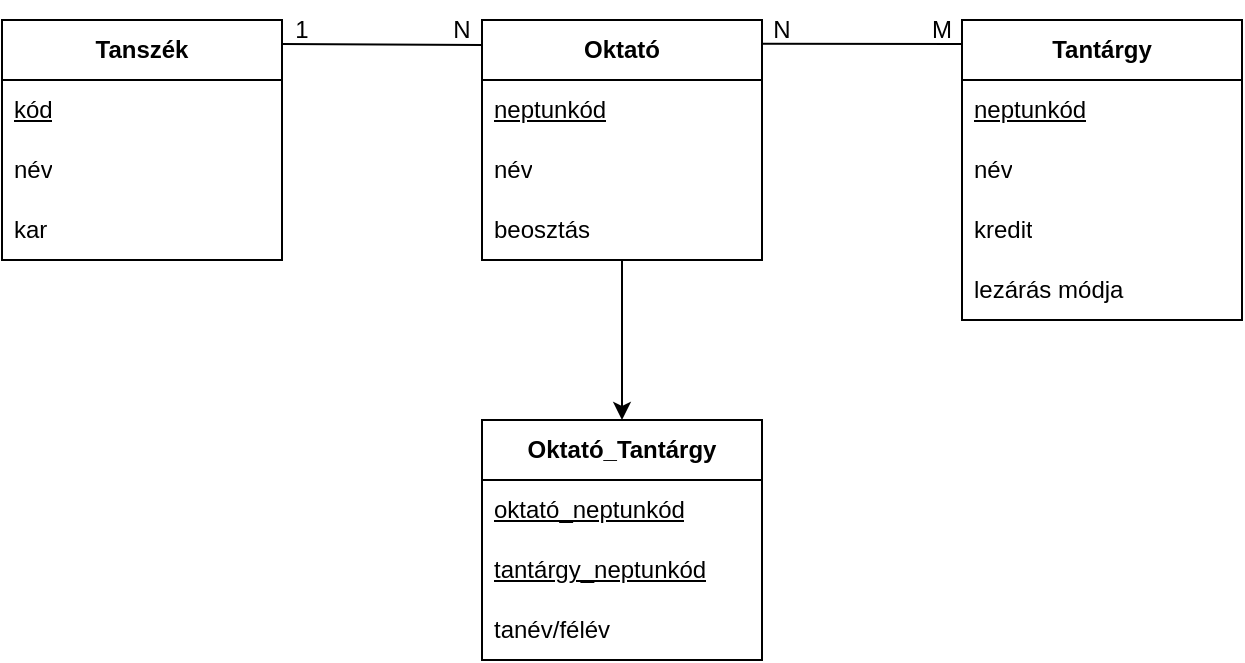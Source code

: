 <mxfile version="26.2.5">
  <diagram name="1 oldal" id="3q6j4LYk3THQ-zDmSk7R">
    <mxGraphModel grid="1" page="1" gridSize="10" guides="1" tooltips="1" connect="1" arrows="1" fold="1" pageScale="1" pageWidth="827" pageHeight="583" math="0" shadow="0">
      <root>
        <mxCell id="0" />
        <mxCell id="1" parent="0" />
        <mxCell id="7Dow9pSr6M7W1aRwdHkm-6" value="&lt;b&gt;Tanszék&lt;/b&gt;" style="swimlane;fontStyle=0;childLayout=stackLayout;horizontal=1;startSize=30;horizontalStack=0;resizeParent=1;resizeParentMax=0;resizeLast=0;collapsible=1;marginBottom=0;whiteSpace=wrap;html=1;" vertex="1" parent="1">
          <mxGeometry x="103" y="137" width="140" height="120" as="geometry" />
        </mxCell>
        <mxCell id="7Dow9pSr6M7W1aRwdHkm-7" value="&lt;u&gt;kód&lt;/u&gt;" style="text;strokeColor=none;fillColor=none;align=left;verticalAlign=middle;spacingLeft=4;spacingRight=4;overflow=hidden;points=[[0,0.5],[1,0.5]];portConstraint=eastwest;rotatable=0;whiteSpace=wrap;html=1;" vertex="1" parent="7Dow9pSr6M7W1aRwdHkm-6">
          <mxGeometry y="30" width="140" height="30" as="geometry" />
        </mxCell>
        <mxCell id="7Dow9pSr6M7W1aRwdHkm-8" value="név" style="text;strokeColor=none;fillColor=none;align=left;verticalAlign=middle;spacingLeft=4;spacingRight=4;overflow=hidden;points=[[0,0.5],[1,0.5]];portConstraint=eastwest;rotatable=0;whiteSpace=wrap;html=1;" vertex="1" parent="7Dow9pSr6M7W1aRwdHkm-6">
          <mxGeometry y="60" width="140" height="30" as="geometry" />
        </mxCell>
        <mxCell id="7Dow9pSr6M7W1aRwdHkm-9" value="kar" style="text;strokeColor=none;fillColor=none;align=left;verticalAlign=middle;spacingLeft=4;spacingRight=4;overflow=hidden;points=[[0,0.5],[1,0.5]];portConstraint=eastwest;rotatable=0;whiteSpace=wrap;html=1;" vertex="1" parent="7Dow9pSr6M7W1aRwdHkm-6">
          <mxGeometry y="90" width="140" height="30" as="geometry" />
        </mxCell>
        <mxCell id="7Dow9pSr6M7W1aRwdHkm-38" style="edgeStyle=orthogonalEdgeStyle;rounded=0;orthogonalLoop=1;jettySize=auto;html=1;entryX=0.5;entryY=0;entryDx=0;entryDy=0;" edge="1" parent="1" source="7Dow9pSr6M7W1aRwdHkm-10" target="7Dow9pSr6M7W1aRwdHkm-32">
          <mxGeometry relative="1" as="geometry" />
        </mxCell>
        <mxCell id="7Dow9pSr6M7W1aRwdHkm-10" value="&lt;b&gt;Oktató&lt;/b&gt;" style="swimlane;fontStyle=0;childLayout=stackLayout;horizontal=1;startSize=30;horizontalStack=0;resizeParent=1;resizeParentMax=0;resizeLast=0;collapsible=1;marginBottom=0;whiteSpace=wrap;html=1;" vertex="1" parent="1">
          <mxGeometry x="343" y="137" width="140" height="120" as="geometry" />
        </mxCell>
        <mxCell id="7Dow9pSr6M7W1aRwdHkm-11" value="&lt;u&gt;neptunkód&lt;/u&gt;" style="text;strokeColor=none;fillColor=none;align=left;verticalAlign=middle;spacingLeft=4;spacingRight=4;overflow=hidden;points=[[0,0.5],[1,0.5]];portConstraint=eastwest;rotatable=0;whiteSpace=wrap;html=1;" vertex="1" parent="7Dow9pSr6M7W1aRwdHkm-10">
          <mxGeometry y="30" width="140" height="30" as="geometry" />
        </mxCell>
        <mxCell id="7Dow9pSr6M7W1aRwdHkm-12" value="név" style="text;strokeColor=none;fillColor=none;align=left;verticalAlign=middle;spacingLeft=4;spacingRight=4;overflow=hidden;points=[[0,0.5],[1,0.5]];portConstraint=eastwest;rotatable=0;whiteSpace=wrap;html=1;" vertex="1" parent="7Dow9pSr6M7W1aRwdHkm-10">
          <mxGeometry y="60" width="140" height="30" as="geometry" />
        </mxCell>
        <mxCell id="7Dow9pSr6M7W1aRwdHkm-13" value="beosztás" style="text;strokeColor=none;fillColor=none;align=left;verticalAlign=middle;spacingLeft=4;spacingRight=4;overflow=hidden;points=[[0,0.5],[1,0.5]];portConstraint=eastwest;rotatable=0;whiteSpace=wrap;html=1;" vertex="1" parent="7Dow9pSr6M7W1aRwdHkm-10">
          <mxGeometry y="90" width="140" height="30" as="geometry" />
        </mxCell>
        <mxCell id="7Dow9pSr6M7W1aRwdHkm-14" value="&lt;b&gt;Tantárgy&lt;/b&gt;" style="swimlane;fontStyle=0;childLayout=stackLayout;horizontal=1;startSize=30;horizontalStack=0;resizeParent=1;resizeParentMax=0;resizeLast=0;collapsible=1;marginBottom=0;whiteSpace=wrap;html=1;" vertex="1" parent="1">
          <mxGeometry x="583" y="137" width="140" height="150" as="geometry" />
        </mxCell>
        <mxCell id="7Dow9pSr6M7W1aRwdHkm-15" value="&lt;u&gt;neptunkód&lt;/u&gt;" style="text;strokeColor=none;fillColor=none;align=left;verticalAlign=middle;spacingLeft=4;spacingRight=4;overflow=hidden;points=[[0,0.5],[1,0.5]];portConstraint=eastwest;rotatable=0;whiteSpace=wrap;html=1;" vertex="1" parent="7Dow9pSr6M7W1aRwdHkm-14">
          <mxGeometry y="30" width="140" height="30" as="geometry" />
        </mxCell>
        <mxCell id="7Dow9pSr6M7W1aRwdHkm-16" value="név" style="text;strokeColor=none;fillColor=none;align=left;verticalAlign=middle;spacingLeft=4;spacingRight=4;overflow=hidden;points=[[0,0.5],[1,0.5]];portConstraint=eastwest;rotatable=0;whiteSpace=wrap;html=1;" vertex="1" parent="7Dow9pSr6M7W1aRwdHkm-14">
          <mxGeometry y="60" width="140" height="30" as="geometry" />
        </mxCell>
        <mxCell id="7Dow9pSr6M7W1aRwdHkm-18" value="kredit" style="text;strokeColor=none;fillColor=none;align=left;verticalAlign=middle;spacingLeft=4;spacingRight=4;overflow=hidden;points=[[0,0.5],[1,0.5]];portConstraint=eastwest;rotatable=0;whiteSpace=wrap;html=1;" vertex="1" parent="7Dow9pSr6M7W1aRwdHkm-14">
          <mxGeometry y="90" width="140" height="30" as="geometry" />
        </mxCell>
        <mxCell id="7Dow9pSr6M7W1aRwdHkm-17" value="lezárás módja" style="text;strokeColor=none;fillColor=none;align=left;verticalAlign=middle;spacingLeft=4;spacingRight=4;overflow=hidden;points=[[0,0.5],[1,0.5]];portConstraint=eastwest;rotatable=0;whiteSpace=wrap;html=1;" vertex="1" parent="7Dow9pSr6M7W1aRwdHkm-14">
          <mxGeometry y="120" width="140" height="30" as="geometry" />
        </mxCell>
        <mxCell id="7Dow9pSr6M7W1aRwdHkm-25" value="" style="endArrow=none;html=1;rounded=0;exitX=1.001;exitY=0.1;exitDx=0;exitDy=0;exitPerimeter=0;entryX=-0.002;entryY=0.104;entryDx=0;entryDy=0;entryPerimeter=0;" edge="1" parent="1" source="7Dow9pSr6M7W1aRwdHkm-6" target="7Dow9pSr6M7W1aRwdHkm-10">
          <mxGeometry width="50" height="50" relative="1" as="geometry">
            <mxPoint x="263" y="217" as="sourcePoint" />
            <mxPoint x="313" y="167" as="targetPoint" />
          </mxGeometry>
        </mxCell>
        <mxCell id="7Dow9pSr6M7W1aRwdHkm-27" value="" style="endArrow=none;html=1;rounded=0;exitX=1.001;exitY=0.099;exitDx=0;exitDy=0;exitPerimeter=0;" edge="1" parent="1" source="7Dow9pSr6M7W1aRwdHkm-10">
          <mxGeometry width="50" height="50" relative="1" as="geometry">
            <mxPoint x="483" y="149" as="sourcePoint" />
            <mxPoint x="583" y="149" as="targetPoint" />
          </mxGeometry>
        </mxCell>
        <mxCell id="7Dow9pSr6M7W1aRwdHkm-28" value="1" style="text;html=1;align=center;verticalAlign=middle;whiteSpace=wrap;rounded=0;" vertex="1" parent="1">
          <mxGeometry x="223" y="127" width="60" height="30" as="geometry" />
        </mxCell>
        <mxCell id="7Dow9pSr6M7W1aRwdHkm-29" value="N" style="text;html=1;align=center;verticalAlign=middle;whiteSpace=wrap;rounded=0;" vertex="1" parent="1">
          <mxGeometry x="303" y="127" width="60" height="30" as="geometry" />
        </mxCell>
        <mxCell id="7Dow9pSr6M7W1aRwdHkm-30" value="N" style="text;html=1;align=center;verticalAlign=middle;whiteSpace=wrap;rounded=0;" vertex="1" parent="1">
          <mxGeometry x="463" y="127" width="60" height="30" as="geometry" />
        </mxCell>
        <mxCell id="7Dow9pSr6M7W1aRwdHkm-31" value="M" style="text;html=1;align=center;verticalAlign=middle;whiteSpace=wrap;rounded=0;" vertex="1" parent="1">
          <mxGeometry x="543" y="127" width="60" height="30" as="geometry" />
        </mxCell>
        <mxCell id="7Dow9pSr6M7W1aRwdHkm-32" value="&lt;b&gt;Oktató_Tantárgy&lt;/b&gt;" style="swimlane;fontStyle=0;childLayout=stackLayout;horizontal=1;startSize=30;horizontalStack=0;resizeParent=1;resizeParentMax=0;resizeLast=0;collapsible=1;marginBottom=0;whiteSpace=wrap;html=1;" vertex="1" parent="1">
          <mxGeometry x="343" y="337" width="140" height="120" as="geometry" />
        </mxCell>
        <mxCell id="7Dow9pSr6M7W1aRwdHkm-33" value="&lt;u&gt;oktató_neptunkód&lt;/u&gt;" style="text;strokeColor=none;fillColor=none;align=left;verticalAlign=middle;spacingLeft=4;spacingRight=4;overflow=hidden;points=[[0,0.5],[1,0.5]];portConstraint=eastwest;rotatable=0;whiteSpace=wrap;html=1;" vertex="1" parent="7Dow9pSr6M7W1aRwdHkm-32">
          <mxGeometry y="30" width="140" height="30" as="geometry" />
        </mxCell>
        <mxCell id="7Dow9pSr6M7W1aRwdHkm-34" value="&lt;u&gt;tantárgy_neptunkód&lt;/u&gt;" style="text;strokeColor=none;fillColor=none;align=left;verticalAlign=middle;spacingLeft=4;spacingRight=4;overflow=hidden;points=[[0,0.5],[1,0.5]];portConstraint=eastwest;rotatable=0;whiteSpace=wrap;html=1;" vertex="1" parent="7Dow9pSr6M7W1aRwdHkm-32">
          <mxGeometry y="60" width="140" height="30" as="geometry" />
        </mxCell>
        <mxCell id="7Dow9pSr6M7W1aRwdHkm-35" value="tanév/félév" style="text;strokeColor=none;fillColor=none;align=left;verticalAlign=middle;spacingLeft=4;spacingRight=4;overflow=hidden;points=[[0,0.5],[1,0.5]];portConstraint=eastwest;rotatable=0;whiteSpace=wrap;html=1;" vertex="1" parent="7Dow9pSr6M7W1aRwdHkm-32">
          <mxGeometry y="90" width="140" height="30" as="geometry" />
        </mxCell>
      </root>
    </mxGraphModel>
  </diagram>
</mxfile>
